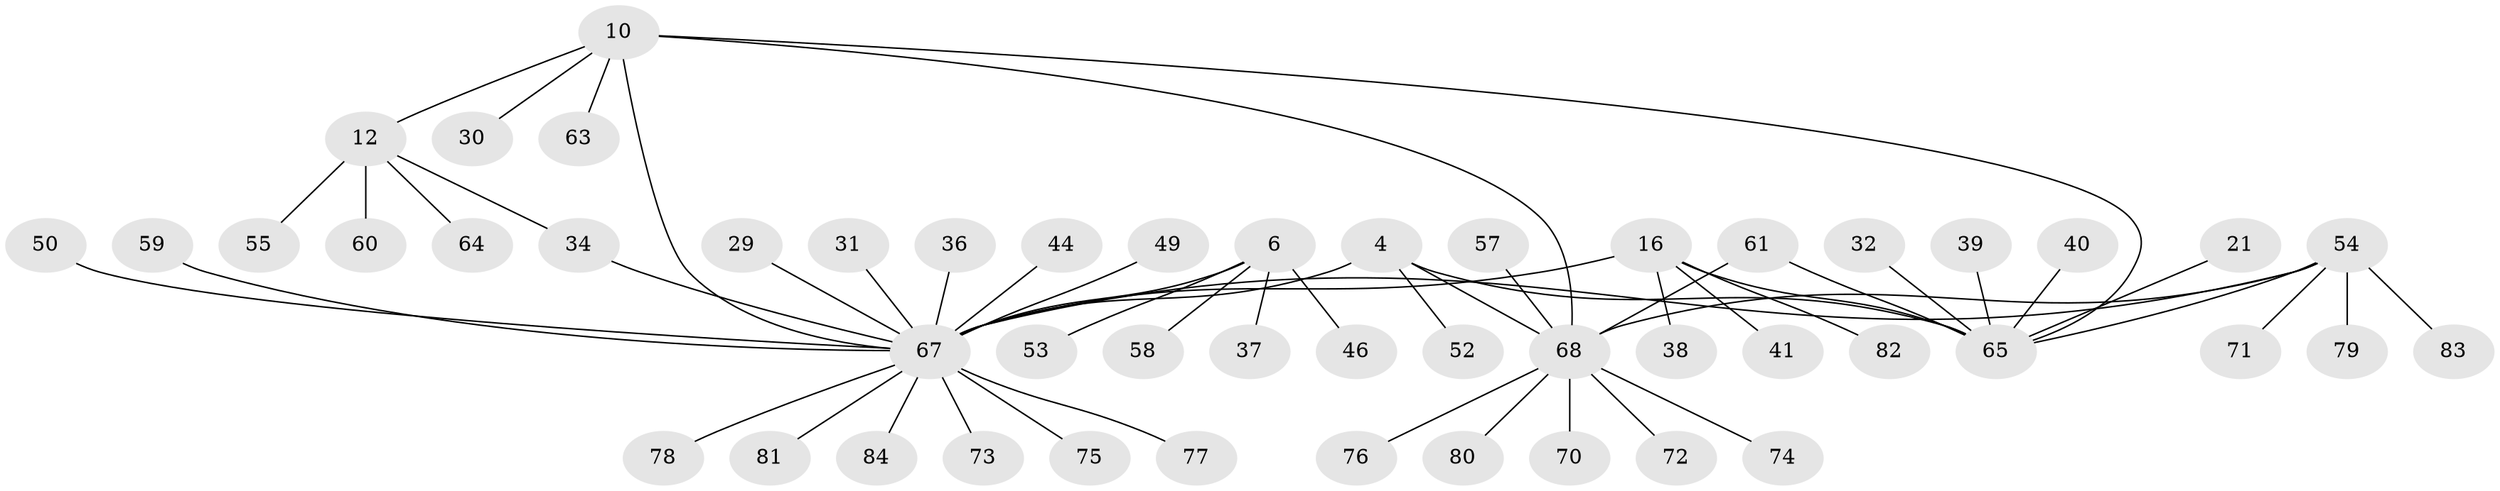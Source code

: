 // original degree distribution, {5: 0.023809523809523808, 7: 0.05952380952380952, 11: 0.023809523809523808, 4: 0.023809523809523808, 6: 0.03571428571428571, 9: 0.011904761904761904, 3: 0.03571428571428571, 8: 0.047619047619047616, 1: 0.5357142857142857, 2: 0.20238095238095238}
// Generated by graph-tools (version 1.1) at 2025/57/03/04/25 21:57:36]
// undirected, 50 vertices, 56 edges
graph export_dot {
graph [start="1"]
  node [color=gray90,style=filled];
  4 [super="+1"];
  6 [super="+5"];
  10 [super="+9"];
  12 [super="+11"];
  16 [super="+14"];
  21;
  29;
  30;
  31 [super="+22"];
  32;
  34;
  36;
  37;
  38;
  39 [super="+24"];
  40;
  41;
  44;
  46;
  49;
  50;
  52;
  53;
  54 [super="+48+19+47"];
  55 [super="+33"];
  57;
  58;
  59 [super="+27"];
  60;
  61;
  63;
  64;
  65 [super="+23+15"];
  67 [super="+20+45"];
  68 [super="+35"];
  70 [super="+56"];
  71;
  72;
  73 [super="+62+66"];
  74;
  75;
  76 [super="+69"];
  77;
  78 [super="+51"];
  79;
  80;
  81;
  82;
  83;
  84;
  4 -- 52;
  4 -- 65;
  4 -- 68 [weight=4];
  4 -- 67;
  6 -- 46;
  6 -- 58;
  6 -- 37;
  6 -- 53;
  6 -- 67 [weight=5];
  10 -- 12 [weight=4];
  10 -- 63;
  10 -- 30;
  10 -- 65 [weight=2];
  10 -- 67 [weight=3];
  10 -- 68;
  12 -- 64;
  12 -- 34;
  12 -- 60;
  12 -- 55;
  16 -- 38;
  16 -- 82;
  16 -- 41;
  16 -- 65 [weight=4];
  16 -- 67;
  21 -- 65;
  29 -- 67;
  31 -- 67;
  32 -- 65;
  34 -- 67;
  36 -- 67;
  39 -- 65;
  40 -- 65;
  44 -- 67;
  49 -- 67;
  50 -- 67;
  54 -- 65 [weight=2];
  54 -- 71;
  54 -- 79;
  54 -- 83;
  54 -- 67 [weight=5];
  54 -- 68;
  57 -- 68;
  59 -- 67;
  61 -- 65;
  61 -- 68;
  67 -- 75;
  67 -- 84;
  67 -- 73;
  67 -- 77;
  67 -- 78;
  67 -- 81;
  68 -- 70;
  68 -- 72;
  68 -- 74;
  68 -- 76;
  68 -- 80;
}
